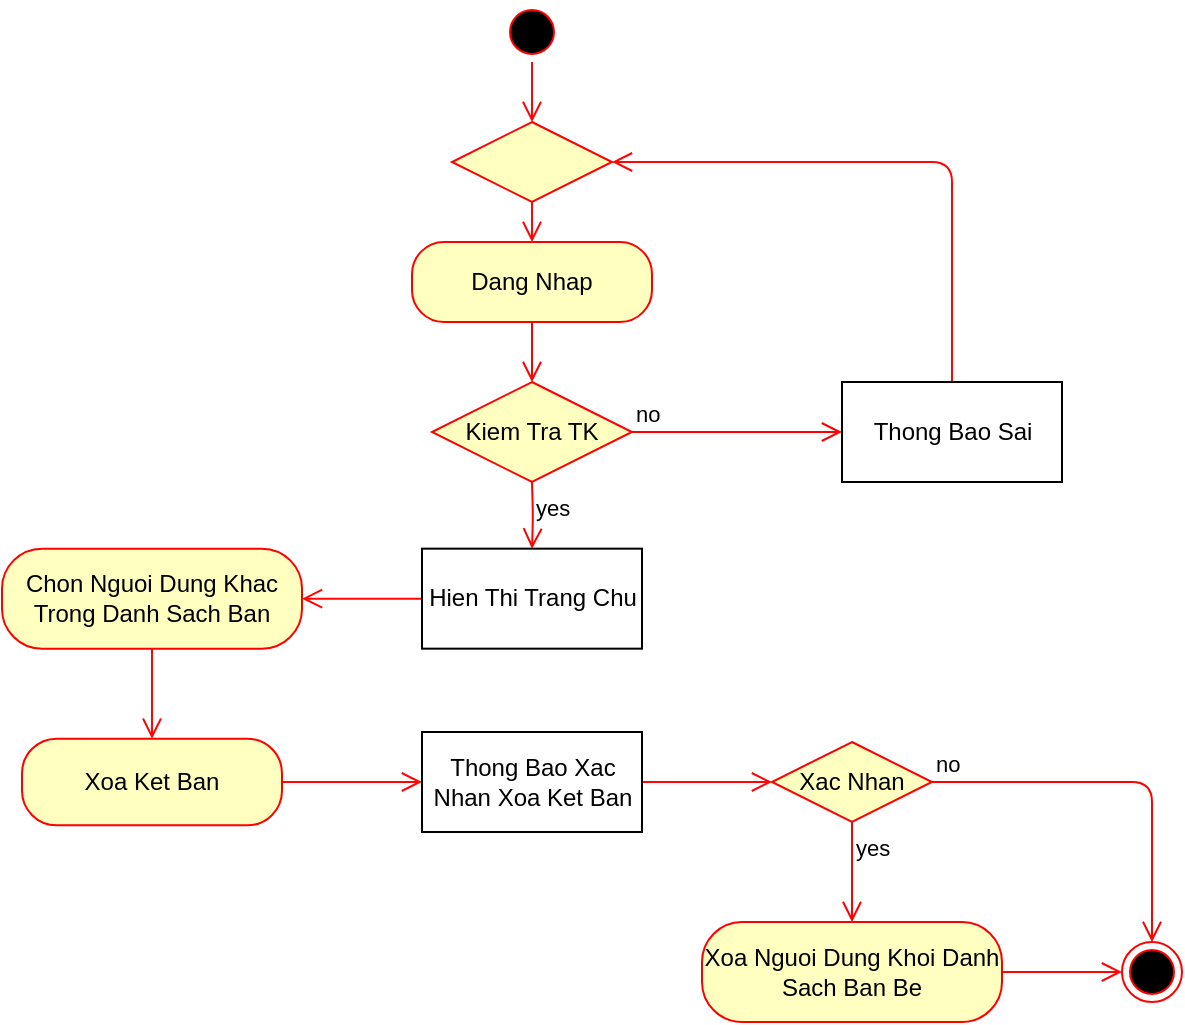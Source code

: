 <mxfile version="12.6.6" type="google"><diagram name="Page-1" id="e7e014a7-5840-1c2e-5031-d8a46d1fe8dd"><mxGraphModel dx="868" dy="439" grid="1" gridSize="10" guides="1" tooltips="1" connect="1" arrows="1" fold="1" page="1" pageScale="1" pageWidth="1169" pageHeight="826" background="#ffffff" math="0" shadow="0"><root><mxCell id="0"/><mxCell id="1" parent="0"/><mxCell id="uVlIviR8wD-jvbk_XWgD-57" style="edgeStyle=orthogonalEdgeStyle;rounded=1;orthogonalLoop=1;jettySize=auto;html=1;exitX=0.5;exitY=1;exitDx=0;exitDy=0;entryX=0.5;entryY=0;entryDx=0;entryDy=0;endArrow=open;endFill=0;endSize=8;strokeColor=#FF0505;" edge="1" parent="1" source="uVlIviR8wD-jvbk_XWgD-58" target="uVlIviR8wD-jvbk_XWgD-66"><mxGeometry relative="1" as="geometry"/></mxCell><mxCell id="uVlIviR8wD-jvbk_XWgD-58" value="" style="ellipse;html=1;shape=startState;fillColor=#000000;strokeColor=#ff0000;" vertex="1" parent="1"><mxGeometry x="420" y="40" width="30" height="30" as="geometry"/></mxCell><mxCell id="uVlIviR8wD-jvbk_XWgD-59" value="&lt;div&gt;Dang Nhap&lt;br&gt;&lt;/div&gt;" style="rounded=1;whiteSpace=wrap;html=1;arcSize=40;fontColor=#000000;fillColor=#ffffc0;strokeColor=#ff0000;" vertex="1" parent="1"><mxGeometry x="375" y="160" width="120" height="40" as="geometry"/></mxCell><mxCell id="uVlIviR8wD-jvbk_XWgD-60" value="" style="edgeStyle=orthogonalEdgeStyle;html=1;verticalAlign=bottom;endArrow=open;endSize=8;strokeColor=#ff0000;entryX=0.5;entryY=0;entryDx=0;entryDy=0;" edge="1" parent="1" source="uVlIviR8wD-jvbk_XWgD-59" target="uVlIviR8wD-jvbk_XWgD-61"><mxGeometry relative="1" as="geometry"><mxPoint x="435" y="220" as="targetPoint"/></mxGeometry></mxCell><mxCell id="uVlIviR8wD-jvbk_XWgD-61" value="Kiem Tra TK" style="rhombus;whiteSpace=wrap;html=1;fillColor=#ffffc0;strokeColor=#ff0000;" vertex="1" parent="1"><mxGeometry x="385" y="230" width="100" height="50" as="geometry"/></mxCell><mxCell id="uVlIviR8wD-jvbk_XWgD-62" value="no" style="edgeStyle=orthogonalEdgeStyle;html=1;align=left;verticalAlign=bottom;endArrow=open;endSize=8;strokeColor=#ff0000;entryX=0;entryY=0.5;entryDx=0;entryDy=0;" edge="1" parent="1" source="uVlIviR8wD-jvbk_XWgD-61" target="uVlIviR8wD-jvbk_XWgD-64"><mxGeometry x="-1" relative="1" as="geometry"><mxPoint x="580" y="260" as="targetPoint"/><Array as="points"><mxPoint x="570" y="255"/><mxPoint x="570" y="255"/></Array></mxGeometry></mxCell><mxCell id="uVlIviR8wD-jvbk_XWgD-63" style="edgeStyle=orthogonalEdgeStyle;rounded=1;orthogonalLoop=1;jettySize=auto;html=1;exitX=0.5;exitY=0;exitDx=0;exitDy=0;entryX=1;entryY=0.5;entryDx=0;entryDy=0;endArrow=open;endFill=0;endSize=8;strokeColor=#FF0505;" edge="1" parent="1" source="uVlIviR8wD-jvbk_XWgD-64" target="uVlIviR8wD-jvbk_XWgD-66"><mxGeometry relative="1" as="geometry"/></mxCell><mxCell id="uVlIviR8wD-jvbk_XWgD-64" value="Thong Bao Sai" style="html=1;" vertex="1" parent="1"><mxGeometry x="590" y="230" width="110" height="50" as="geometry"/></mxCell><mxCell id="uVlIviR8wD-jvbk_XWgD-65" style="edgeStyle=orthogonalEdgeStyle;rounded=1;orthogonalLoop=1;jettySize=auto;html=1;exitX=0.5;exitY=1;exitDx=0;exitDy=0;entryX=0.5;entryY=0;entryDx=0;entryDy=0;endArrow=open;endFill=0;endSize=8;strokeColor=#FF0505;" edge="1" parent="1" source="uVlIviR8wD-jvbk_XWgD-66" target="uVlIviR8wD-jvbk_XWgD-59"><mxGeometry relative="1" as="geometry"/></mxCell><mxCell id="uVlIviR8wD-jvbk_XWgD-66" value="" style="rhombus;whiteSpace=wrap;html=1;fillColor=#ffffc0;strokeColor=#ff0000;" vertex="1" parent="1"><mxGeometry x="395" y="100" width="80" height="40" as="geometry"/></mxCell><mxCell id="uVlIviR8wD-jvbk_XWgD-67" value="yes" style="edgeStyle=orthogonalEdgeStyle;html=1;align=left;verticalAlign=top;endArrow=open;endSize=8;strokeColor=#ff0000;entryX=0.5;entryY=0;entryDx=0;entryDy=0;" edge="1" parent="1" target="uVlIviR8wD-jvbk_XWgD-74"><mxGeometry x="-1" relative="1" as="geometry"><mxPoint x="435" y="320" as="targetPoint"/><Array as="points"/><mxPoint x="435" y="280" as="sourcePoint"/></mxGeometry></mxCell><mxCell id="uVlIviR8wD-jvbk_XWgD-68" style="edgeStyle=orthogonalEdgeStyle;rounded=0;orthogonalLoop=1;jettySize=auto;html=1;exitX=0.5;exitY=1;exitDx=0;exitDy=0;entryX=0.5;entryY=0;entryDx=0;entryDy=0;endArrow=open;endFill=0;endSize=8;strokeColor=#FF0505;" edge="1" parent="1" source="uVlIviR8wD-jvbk_XWgD-69" target="uVlIviR8wD-jvbk_XWgD-71"><mxGeometry relative="1" as="geometry"/></mxCell><mxCell id="uVlIviR8wD-jvbk_XWgD-69" value="&lt;div&gt;Chon Nguoi Dung Khac &lt;br&gt;&lt;/div&gt;&lt;div&gt;Trong Danh Sach Ban&lt;br&gt;&lt;/div&gt;" style="rounded=1;whiteSpace=wrap;html=1;arcSize=40;fontColor=#000000;fillColor=#ffffc0;strokeColor=#ff0000;" vertex="1" parent="1"><mxGeometry x="170" y="313.33" width="150" height="50" as="geometry"/></mxCell><mxCell id="uVlIviR8wD-jvbk_XWgD-76" style="edgeStyle=orthogonalEdgeStyle;rounded=0;orthogonalLoop=1;jettySize=auto;html=1;exitX=1;exitY=0.5;exitDx=0;exitDy=0;endArrow=open;endFill=0;strokeWidth=1;endSize=8;strokeColor=#FF0505;" edge="1" parent="1" source="uVlIviR8wD-jvbk_XWgD-71" target="uVlIviR8wD-jvbk_XWgD-75"><mxGeometry relative="1" as="geometry"/></mxCell><mxCell id="uVlIviR8wD-jvbk_XWgD-71" value="Xoa Ket Ban" style="rounded=1;whiteSpace=wrap;html=1;arcSize=40;fontColor=#000000;fillColor=#ffffc0;strokeColor=#ff0000;" vertex="1" parent="1"><mxGeometry x="180" y="408.34" width="130" height="43.33" as="geometry"/></mxCell><mxCell id="uVlIviR8wD-jvbk_XWgD-72" value="" style="ellipse;html=1;shape=endState;fillColor=#000000;strokeColor=#ff0000;" vertex="1" parent="1"><mxGeometry x="730" y="510" width="30" height="30" as="geometry"/></mxCell><mxCell id="uVlIviR8wD-jvbk_XWgD-73" style="edgeStyle=orthogonalEdgeStyle;rounded=0;orthogonalLoop=1;jettySize=auto;html=1;exitX=0;exitY=0.5;exitDx=0;exitDy=0;entryX=1;entryY=0.5;entryDx=0;entryDy=0;endArrow=open;endFill=0;endSize=8;strokeColor=#FF0505;" edge="1" parent="1" source="uVlIviR8wD-jvbk_XWgD-74" target="uVlIviR8wD-jvbk_XWgD-69"><mxGeometry relative="1" as="geometry"/></mxCell><mxCell id="uVlIviR8wD-jvbk_XWgD-74" value="Hien Thi Trang Chu" style="html=1;" vertex="1" parent="1"><mxGeometry x="380" y="313.33" width="110" height="50" as="geometry"/></mxCell><mxCell id="uVlIviR8wD-jvbk_XWgD-82" style="edgeStyle=orthogonalEdgeStyle;rounded=0;orthogonalLoop=1;jettySize=auto;html=1;exitX=1;exitY=0.5;exitDx=0;exitDy=0;entryX=0;entryY=0.5;entryDx=0;entryDy=0;endArrow=open;endFill=0;endSize=8;strokeColor=#FF0505;strokeWidth=1;" edge="1" parent="1" source="uVlIviR8wD-jvbk_XWgD-75" target="uVlIviR8wD-jvbk_XWgD-78"><mxGeometry relative="1" as="geometry"/></mxCell><mxCell id="uVlIviR8wD-jvbk_XWgD-75" value="&lt;div&gt;Thong Bao Xac &lt;br&gt;&lt;/div&gt;&lt;div&gt;Nhan Xoa Ket Ban&lt;br&gt;&lt;/div&gt;" style="html=1;" vertex="1" parent="1"><mxGeometry x="380" y="405.0" width="110" height="50" as="geometry"/></mxCell><mxCell id="uVlIviR8wD-jvbk_XWgD-78" value="Xac Nhan" style="rhombus;whiteSpace=wrap;html=1;fillColor=#ffffc0;strokeColor=#ff0000;" vertex="1" parent="1"><mxGeometry x="555" y="410" width="80" height="40" as="geometry"/></mxCell><mxCell id="uVlIviR8wD-jvbk_XWgD-79" value="no" style="edgeStyle=orthogonalEdgeStyle;html=1;align=left;verticalAlign=bottom;endArrow=open;endSize=8;strokeColor=#ff0000;entryX=0.5;entryY=0;entryDx=0;entryDy=0;" edge="1" source="uVlIviR8wD-jvbk_XWgD-78" parent="1" target="uVlIviR8wD-jvbk_XWgD-72"><mxGeometry x="-1" relative="1" as="geometry"><mxPoint x="750" y="450" as="targetPoint"/></mxGeometry></mxCell><mxCell id="uVlIviR8wD-jvbk_XWgD-80" value="yes" style="edgeStyle=orthogonalEdgeStyle;html=1;align=left;verticalAlign=top;endArrow=open;endSize=8;strokeColor=#ff0000;entryX=0.5;entryY=0;entryDx=0;entryDy=0;" edge="1" source="uVlIviR8wD-jvbk_XWgD-78" parent="1" target="uVlIviR8wD-jvbk_XWgD-83"><mxGeometry x="-1" relative="1" as="geometry"><mxPoint x="595" y="540" as="targetPoint"/></mxGeometry></mxCell><mxCell id="uVlIviR8wD-jvbk_XWgD-85" style="edgeStyle=orthogonalEdgeStyle;rounded=0;orthogonalLoop=1;jettySize=auto;html=1;exitX=1;exitY=0.5;exitDx=0;exitDy=0;entryX=0;entryY=0.5;entryDx=0;entryDy=0;endArrow=open;endFill=0;endSize=8;strokeColor=#FF0505;strokeWidth=1;" edge="1" parent="1" source="uVlIviR8wD-jvbk_XWgD-83" target="uVlIviR8wD-jvbk_XWgD-72"><mxGeometry relative="1" as="geometry"/></mxCell><mxCell id="uVlIviR8wD-jvbk_XWgD-83" value="&lt;div&gt;Xoa Nguoi Dung Khoi Danh &lt;br&gt;&lt;/div&gt;&lt;div&gt;Sach Ban Be&lt;br&gt;&lt;/div&gt;" style="rounded=1;whiteSpace=wrap;html=1;arcSize=40;fontColor=#000000;fillColor=#ffffc0;strokeColor=#ff0000;" vertex="1" parent="1"><mxGeometry x="520" y="500" width="150" height="50" as="geometry"/></mxCell></root></mxGraphModel></diagram></mxfile>